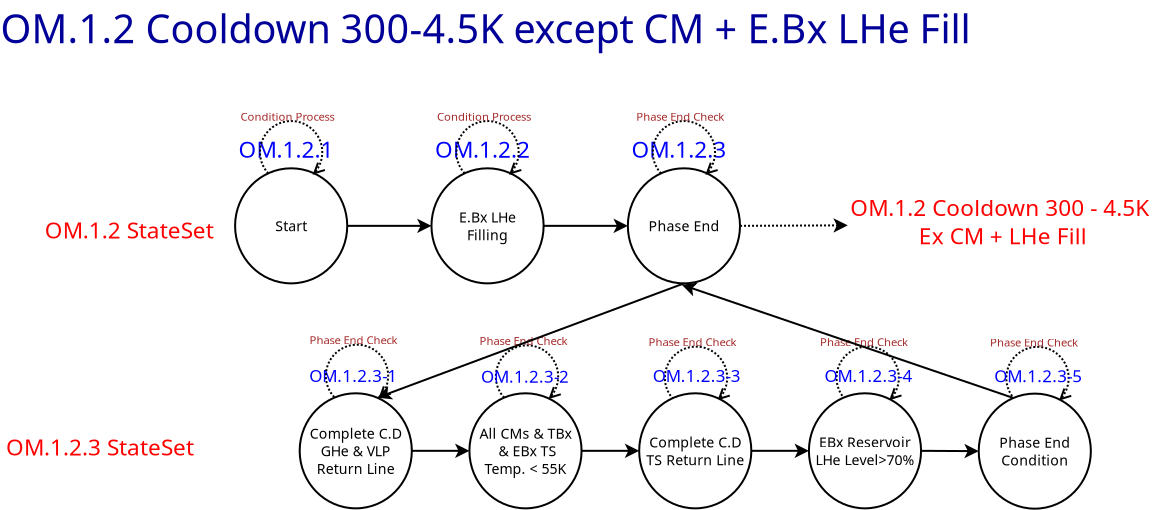 <?xml version="1.0" encoding="UTF-8"?>
<dia:diagram xmlns:dia="http://www.lysator.liu.se/~alla/dia/">
  <dia:layer name="배경" visible="true" active="true">
    <dia:object type="Standard - Text" version="1" id="O0">
      <dia:attribute name="obj_pos">
        <dia:point val="26.037,8.918"/>
      </dia:attribute>
      <dia:attribute name="obj_bb">
        <dia:rectangle val="21.978,8.185;30.13,9.65"/>
      </dia:attribute>
      <dia:attribute name="text">
        <dia:composite type="text">
          <dia:attribute name="string">
            <dia:string>#OM.1.2 StateSet#</dia:string>
          </dia:attribute>
          <dia:attribute name="font">
            <dia:font family="sans" style="0" name="Helvetica"/>
          </dia:attribute>
          <dia:attribute name="height">
            <dia:real val="1.411"/>
          </dia:attribute>
          <dia:attribute name="pos">
            <dia:point val="26.037,9.35"/>
          </dia:attribute>
          <dia:attribute name="color">
            <dia:color val="#ff0000"/>
          </dia:attribute>
          <dia:attribute name="alignment">
            <dia:enum val="1"/>
          </dia:attribute>
        </dia:composite>
      </dia:attribute>
      <dia:attribute name="valign">
        <dia:enum val="2"/>
      </dia:attribute>
    </dia:object>
    <dia:object type="Standard - Text" version="1" id="O1">
      <dia:attribute name="obj_pos">
        <dia:point val="43.846,-1.169"/>
      </dia:attribute>
      <dia:attribute name="obj_bb">
        <dia:rectangle val="20.324,-2.45;67.428,0.111"/>
      </dia:attribute>
      <dia:attribute name="text">
        <dia:composite type="text">
          <dia:attribute name="string">
            <dia:string>#OM.1.2 Cooldown 300-4.5K except CM + E.Bx LHe Fill#</dia:string>
          </dia:attribute>
          <dia:attribute name="font">
            <dia:font family="sans" style="0" name="Helvetica"/>
          </dia:attribute>
          <dia:attribute name="height">
            <dia:real val="2.469"/>
          </dia:attribute>
          <dia:attribute name="pos">
            <dia:point val="43.846,-0.415"/>
          </dia:attribute>
          <dia:attribute name="color">
            <dia:color val="#000099"/>
          </dia:attribute>
          <dia:attribute name="alignment">
            <dia:enum val="1"/>
          </dia:attribute>
        </dia:composite>
      </dia:attribute>
      <dia:attribute name="valign">
        <dia:enum val="2"/>
      </dia:attribute>
    </dia:object>
    <dia:object type="Standard - Line" version="0" id="O2">
      <dia:attribute name="obj_pos">
        <dia:point val="61.961,8.702"/>
      </dia:attribute>
      <dia:attribute name="obj_bb">
        <dia:rectangle val="56.522,8.344;62.012,9.067"/>
      </dia:attribute>
      <dia:attribute name="conn_endpoints">
        <dia:point val="61.961,8.702"/>
        <dia:point val="56.572,8.727"/>
      </dia:attribute>
      <dia:attribute name="numcp">
        <dia:int val="1"/>
      </dia:attribute>
      <dia:attribute name="line_style">
        <dia:enum val="4"/>
      </dia:attribute>
      <dia:attribute name="start_arrow">
        <dia:enum val="22"/>
      </dia:attribute>
      <dia:attribute name="start_arrow_length">
        <dia:real val="0.5"/>
      </dia:attribute>
      <dia:attribute name="start_arrow_width">
        <dia:real val="0.5"/>
      </dia:attribute>
      <dia:connections>
        <dia:connection handle="1" to="O16" connection="0"/>
      </dia:connections>
    </dia:object>
    <dia:object type="Standard - Text" version="1" id="O3">
      <dia:attribute name="obj_pos">
        <dia:point val="69.714,8.504"/>
      </dia:attribute>
      <dia:attribute name="obj_bb">
        <dia:rectangle val="62.353,7.118;77.075,9.891"/>
      </dia:attribute>
      <dia:attribute name="text">
        <dia:composite type="text">
          <dia:attribute name="string">
            <dia:string>#OM.1.2 Cooldown 300 - 4.5K 
Ex CM + LHe Fill#</dia:string>
          </dia:attribute>
          <dia:attribute name="font">
            <dia:font family="sans" style="0" name="Helvetica"/>
          </dia:attribute>
          <dia:attribute name="height">
            <dia:real val="1.411"/>
          </dia:attribute>
          <dia:attribute name="pos">
            <dia:point val="69.714,8.248"/>
          </dia:attribute>
          <dia:attribute name="color">
            <dia:color val="#ff0000"/>
          </dia:attribute>
          <dia:attribute name="alignment">
            <dia:enum val="1"/>
          </dia:attribute>
        </dia:composite>
      </dia:attribute>
      <dia:attribute name="valign">
        <dia:enum val="2"/>
      </dia:attribute>
    </dia:object>
    <dia:group>
      <dia:object type="Flowchart - Ellipse" version="0" id="O4">
        <dia:attribute name="obj_pos">
          <dia:point val="31.327,5.85"/>
        </dia:attribute>
        <dia:attribute name="obj_bb">
          <dia:rectangle val="31.277,5.8;36.984,11.654"/>
        </dia:attribute>
        <dia:attribute name="elem_corner">
          <dia:point val="31.327,5.85"/>
        </dia:attribute>
        <dia:attribute name="elem_width">
          <dia:real val="5.607"/>
        </dia:attribute>
        <dia:attribute name="elem_height">
          <dia:real val="5.753"/>
        </dia:attribute>
        <dia:attribute name="show_background">
          <dia:boolean val="true"/>
        </dia:attribute>
        <dia:attribute name="padding">
          <dia:real val="0.354"/>
        </dia:attribute>
        <dia:attribute name="text">
          <dia:composite type="text">
            <dia:attribute name="string">
              <dia:string>##</dia:string>
            </dia:attribute>
            <dia:attribute name="font">
              <dia:font family="sans" style="0" name="Helvetica"/>
            </dia:attribute>
            <dia:attribute name="height">
              <dia:real val="0.8"/>
            </dia:attribute>
            <dia:attribute name="pos">
              <dia:point val="34.131,8.967"/>
            </dia:attribute>
            <dia:attribute name="color">
              <dia:color val="#000000"/>
            </dia:attribute>
            <dia:attribute name="alignment">
              <dia:enum val="1"/>
            </dia:attribute>
          </dia:composite>
        </dia:attribute>
      </dia:object>
      <dia:object type="Standard - Text" version="1" id="O5">
        <dia:attribute name="obj_pos">
          <dia:point val="34.131,8.727"/>
        </dia:attribute>
        <dia:attribute name="obj_bb">
          <dia:rectangle val="33.387,8.302;34.874,9.152"/>
        </dia:attribute>
        <dia:attribute name="text">
          <dia:composite type="text">
            <dia:attribute name="string">
              <dia:string>#Start#</dia:string>
            </dia:attribute>
            <dia:attribute name="font">
              <dia:font family="sans" style="0" name="Helvetica"/>
            </dia:attribute>
            <dia:attribute name="height">
              <dia:real val="0.882"/>
            </dia:attribute>
            <dia:attribute name="pos">
              <dia:point val="34.131,9.007"/>
            </dia:attribute>
            <dia:attribute name="color">
              <dia:color val="#000000"/>
            </dia:attribute>
            <dia:attribute name="alignment">
              <dia:enum val="1"/>
            </dia:attribute>
          </dia:composite>
        </dia:attribute>
        <dia:attribute name="valign">
          <dia:enum val="2"/>
        </dia:attribute>
        <dia:connections>
          <dia:connection handle="0" to="O4" connection="16"/>
        </dia:connections>
      </dia:object>
    </dia:group>
    <dia:object type="Standard - Line" version="0" id="O6">
      <dia:attribute name="obj_pos">
        <dia:point val="41.146,8.727"/>
      </dia:attribute>
      <dia:attribute name="obj_bb">
        <dia:rectangle val="36.884,8.365;41.196,9.089"/>
      </dia:attribute>
      <dia:attribute name="conn_endpoints">
        <dia:point val="41.146,8.727"/>
        <dia:point val="36.934,8.727"/>
      </dia:attribute>
      <dia:attribute name="numcp">
        <dia:int val="1"/>
      </dia:attribute>
      <dia:attribute name="start_arrow">
        <dia:enum val="22"/>
      </dia:attribute>
      <dia:attribute name="start_arrow_length">
        <dia:real val="0.5"/>
      </dia:attribute>
      <dia:attribute name="start_arrow_width">
        <dia:real val="0.5"/>
      </dia:attribute>
      <dia:connections>
        <dia:connection handle="0" to="O11" connection="8"/>
        <dia:connection handle="1" to="O4" connection="0"/>
      </dia:connections>
    </dia:object>
    <dia:object type="Standard - Line" version="0" id="O7">
      <dia:attribute name="obj_pos">
        <dia:point val="50.965,8.727"/>
      </dia:attribute>
      <dia:attribute name="obj_bb">
        <dia:rectangle val="46.703,8.365;51.016,9.089"/>
      </dia:attribute>
      <dia:attribute name="conn_endpoints">
        <dia:point val="50.965,8.727"/>
        <dia:point val="46.753,8.727"/>
      </dia:attribute>
      <dia:attribute name="numcp">
        <dia:int val="1"/>
      </dia:attribute>
      <dia:attribute name="start_arrow">
        <dia:enum val="22"/>
      </dia:attribute>
      <dia:attribute name="start_arrow_length">
        <dia:real val="0.5"/>
      </dia:attribute>
      <dia:attribute name="start_arrow_width">
        <dia:real val="0.5"/>
      </dia:attribute>
      <dia:connections>
        <dia:connection handle="0" to="O16" connection="8"/>
        <dia:connection handle="1" to="O11" connection="0"/>
      </dia:connections>
    </dia:object>
    <dia:group>
      <dia:object type="Standard - Text" version="1" id="O8">
        <dia:attribute name="obj_pos">
          <dia:point val="33.877,4.89"/>
        </dia:attribute>
        <dia:attribute name="obj_bb">
          <dia:rectangle val="31.602,4.209;36.152,5.571"/>
        </dia:attribute>
        <dia:attribute name="text">
          <dia:composite type="text">
            <dia:attribute name="string">
              <dia:string>#OM.1.2.1#</dia:string>
            </dia:attribute>
            <dia:attribute name="font">
              <dia:font family="sans" style="0" name="Helvetica"/>
            </dia:attribute>
            <dia:attribute name="height">
              <dia:real val="1.411"/>
            </dia:attribute>
            <dia:attribute name="pos">
              <dia:point val="33.877,5.339"/>
            </dia:attribute>
            <dia:attribute name="color">
              <dia:color val="#0000ff"/>
            </dia:attribute>
            <dia:attribute name="alignment">
              <dia:enum val="1"/>
            </dia:attribute>
          </dia:composite>
        </dia:attribute>
        <dia:attribute name="valign">
          <dia:enum val="2"/>
        </dia:attribute>
      </dia:object>
      <dia:object type="Standard - Arc" version="0" id="O9">
        <dia:attribute name="obj_pos">
          <dia:point val="35.202,6.174"/>
        </dia:attribute>
        <dia:attribute name="obj_bb">
          <dia:rectangle val="32.521,3.436;35.909,6.224"/>
        </dia:attribute>
        <dia:attribute name="conn_endpoints">
          <dia:point val="35.202,6.174"/>
          <dia:point val="33.056,6.174"/>
        </dia:attribute>
        <dia:attribute name="curve_distance">
          <dia:real val="2.687"/>
        </dia:attribute>
        <dia:attribute name="line_width">
          <dia:real val="0.1"/>
        </dia:attribute>
        <dia:attribute name="line_style">
          <dia:enum val="4"/>
        </dia:attribute>
        <dia:attribute name="start_arrow">
          <dia:enum val="1"/>
        </dia:attribute>
        <dia:attribute name="start_arrow_length">
          <dia:real val="0.5"/>
        </dia:attribute>
        <dia:attribute name="start_arrow_width">
          <dia:real val="0.5"/>
        </dia:attribute>
      </dia:object>
      <dia:object type="Standard - Text" version="1" id="O10">
        <dia:attribute name="obj_pos">
          <dia:point val="33.949,3.25"/>
        </dia:attribute>
        <dia:attribute name="obj_bb">
          <dia:rectangle val="31.744,2.883;36.171,3.617"/>
        </dia:attribute>
        <dia:attribute name="text">
          <dia:composite type="text">
            <dia:attribute name="string">
              <dia:string>#Condition Process#</dia:string>
            </dia:attribute>
            <dia:attribute name="font">
              <dia:font family="sans" style="0" name="Helvetica"/>
            </dia:attribute>
            <dia:attribute name="height">
              <dia:real val="0.706"/>
            </dia:attribute>
            <dia:attribute name="pos">
              <dia:point val="33.949,3.465"/>
            </dia:attribute>
            <dia:attribute name="color">
              <dia:color val="#a52a2a"/>
            </dia:attribute>
            <dia:attribute name="alignment">
              <dia:enum val="1"/>
            </dia:attribute>
          </dia:composite>
        </dia:attribute>
        <dia:attribute name="valign">
          <dia:enum val="2"/>
        </dia:attribute>
      </dia:object>
    </dia:group>
    <dia:group>
      <dia:group>
        <dia:object type="Flowchart - Ellipse" version="0" id="O11">
          <dia:attribute name="obj_pos">
            <dia:point val="41.146,5.85"/>
          </dia:attribute>
          <dia:attribute name="obj_bb">
            <dia:rectangle val="41.096,5.8;46.803,11.654"/>
          </dia:attribute>
          <dia:attribute name="elem_corner">
            <dia:point val="41.146,5.85"/>
          </dia:attribute>
          <dia:attribute name="elem_width">
            <dia:real val="5.607"/>
          </dia:attribute>
          <dia:attribute name="elem_height">
            <dia:real val="5.753"/>
          </dia:attribute>
          <dia:attribute name="show_background">
            <dia:boolean val="true"/>
          </dia:attribute>
          <dia:attribute name="padding">
            <dia:real val="0.354"/>
          </dia:attribute>
          <dia:attribute name="text">
            <dia:composite type="text">
              <dia:attribute name="string">
                <dia:string>##</dia:string>
              </dia:attribute>
              <dia:attribute name="font">
                <dia:font family="sans" style="0" name="Helvetica"/>
              </dia:attribute>
              <dia:attribute name="height">
                <dia:real val="0.8"/>
              </dia:attribute>
              <dia:attribute name="pos">
                <dia:point val="43.95,8.967"/>
              </dia:attribute>
              <dia:attribute name="color">
                <dia:color val="#000000"/>
              </dia:attribute>
              <dia:attribute name="alignment">
                <dia:enum val="1"/>
              </dia:attribute>
            </dia:composite>
          </dia:attribute>
        </dia:object>
        <dia:object type="Standard - Text" version="1" id="O12">
          <dia:attribute name="obj_pos">
            <dia:point val="43.95,8.727"/>
          </dia:attribute>
          <dia:attribute name="obj_bb">
            <dia:rectangle val="42.556,7.829;45.365,9.625"/>
          </dia:attribute>
          <dia:attribute name="text">
            <dia:composite type="text">
              <dia:attribute name="string">
                <dia:string>#E.Bx LHe
Filling#</dia:string>
              </dia:attribute>
              <dia:attribute name="font">
                <dia:font family="sans" style="0" name="Helvetica"/>
              </dia:attribute>
              <dia:attribute name="height">
                <dia:real val="0.882"/>
              </dia:attribute>
              <dia:attribute name="pos">
                <dia:point val="43.95,8.556"/>
              </dia:attribute>
              <dia:attribute name="color">
                <dia:color val="#000000"/>
              </dia:attribute>
              <dia:attribute name="alignment">
                <dia:enum val="1"/>
              </dia:attribute>
            </dia:composite>
          </dia:attribute>
          <dia:attribute name="valign">
            <dia:enum val="2"/>
          </dia:attribute>
          <dia:connections>
            <dia:connection handle="0" to="O11" connection="16"/>
          </dia:connections>
        </dia:object>
      </dia:group>
      <dia:group>
        <dia:object type="Standard - Text" version="1" id="O13">
          <dia:attribute name="obj_pos">
            <dia:point val="43.696,4.89"/>
          </dia:attribute>
          <dia:attribute name="obj_bb">
            <dia:rectangle val="41.421,4.158;46.005,5.622"/>
          </dia:attribute>
          <dia:attribute name="text">
            <dia:composite type="text">
              <dia:attribute name="string">
                <dia:string>#OM.1.2.2#</dia:string>
              </dia:attribute>
              <dia:attribute name="font">
                <dia:font family="sans" style="0" name="Helvetica"/>
              </dia:attribute>
              <dia:attribute name="height">
                <dia:real val="1.411"/>
              </dia:attribute>
              <dia:attribute name="pos">
                <dia:point val="43.696,5.322"/>
              </dia:attribute>
              <dia:attribute name="color">
                <dia:color val="#0000ff"/>
              </dia:attribute>
              <dia:attribute name="alignment">
                <dia:enum val="1"/>
              </dia:attribute>
            </dia:composite>
          </dia:attribute>
          <dia:attribute name="valign">
            <dia:enum val="2"/>
          </dia:attribute>
        </dia:object>
        <dia:object type="Standard - Arc" version="0" id="O14">
          <dia:attribute name="obj_pos">
            <dia:point val="45.021,6.174"/>
          </dia:attribute>
          <dia:attribute name="obj_bb">
            <dia:rectangle val="42.34,3.436;45.728,6.224"/>
          </dia:attribute>
          <dia:attribute name="conn_endpoints">
            <dia:point val="45.021,6.174"/>
            <dia:point val="42.875,6.174"/>
          </dia:attribute>
          <dia:attribute name="curve_distance">
            <dia:real val="2.687"/>
          </dia:attribute>
          <dia:attribute name="line_width">
            <dia:real val="0.1"/>
          </dia:attribute>
          <dia:attribute name="line_style">
            <dia:enum val="4"/>
          </dia:attribute>
          <dia:attribute name="start_arrow">
            <dia:enum val="1"/>
          </dia:attribute>
          <dia:attribute name="start_arrow_length">
            <dia:real val="0.5"/>
          </dia:attribute>
          <dia:attribute name="start_arrow_width">
            <dia:real val="0.5"/>
          </dia:attribute>
        </dia:object>
        <dia:object type="Standard - Text" version="1" id="O15">
          <dia:attribute name="obj_pos">
            <dia:point val="43.768,3.25"/>
          </dia:attribute>
          <dia:attribute name="obj_bb">
            <dia:rectangle val="41.563,2.883;45.99,3.617"/>
          </dia:attribute>
          <dia:attribute name="text">
            <dia:composite type="text">
              <dia:attribute name="string">
                <dia:string>#Condition Process#</dia:string>
              </dia:attribute>
              <dia:attribute name="font">
                <dia:font family="sans" style="0" name="Helvetica"/>
              </dia:attribute>
              <dia:attribute name="height">
                <dia:real val="0.706"/>
              </dia:attribute>
              <dia:attribute name="pos">
                <dia:point val="43.768,3.465"/>
              </dia:attribute>
              <dia:attribute name="color">
                <dia:color val="#a52a2a"/>
              </dia:attribute>
              <dia:attribute name="alignment">
                <dia:enum val="1"/>
              </dia:attribute>
            </dia:composite>
          </dia:attribute>
          <dia:attribute name="valign">
            <dia:enum val="2"/>
          </dia:attribute>
        </dia:object>
      </dia:group>
    </dia:group>
    <dia:group>
      <dia:group>
        <dia:object type="Flowchart - Ellipse" version="0" id="O16">
          <dia:attribute name="obj_pos">
            <dia:point val="50.965,5.85"/>
          </dia:attribute>
          <dia:attribute name="obj_bb">
            <dia:rectangle val="50.916,5.8;56.622,11.654"/>
          </dia:attribute>
          <dia:attribute name="elem_corner">
            <dia:point val="50.965,5.85"/>
          </dia:attribute>
          <dia:attribute name="elem_width">
            <dia:real val="5.607"/>
          </dia:attribute>
          <dia:attribute name="elem_height">
            <dia:real val="5.753"/>
          </dia:attribute>
          <dia:attribute name="show_background">
            <dia:boolean val="true"/>
          </dia:attribute>
          <dia:attribute name="padding">
            <dia:real val="0.354"/>
          </dia:attribute>
          <dia:attribute name="text">
            <dia:composite type="text">
              <dia:attribute name="string">
                <dia:string>##</dia:string>
              </dia:attribute>
              <dia:attribute name="font">
                <dia:font family="sans" style="0" name="Helvetica"/>
              </dia:attribute>
              <dia:attribute name="height">
                <dia:real val="0.8"/>
              </dia:attribute>
              <dia:attribute name="pos">
                <dia:point val="53.769,8.967"/>
              </dia:attribute>
              <dia:attribute name="color">
                <dia:color val="#000000"/>
              </dia:attribute>
              <dia:attribute name="alignment">
                <dia:enum val="1"/>
              </dia:attribute>
            </dia:composite>
          </dia:attribute>
        </dia:object>
        <dia:object type="Standard - Text" version="1" id="O17">
          <dia:attribute name="obj_pos">
            <dia:point val="53.769,8.727"/>
          </dia:attribute>
          <dia:attribute name="obj_bb">
            <dia:rectangle val="52.153,8.302;55.385,9.152"/>
          </dia:attribute>
          <dia:attribute name="text">
            <dia:composite type="text">
              <dia:attribute name="string">
                <dia:string>#Phase End#</dia:string>
              </dia:attribute>
              <dia:attribute name="font">
                <dia:font family="sans" style="0" name="Helvetica"/>
              </dia:attribute>
              <dia:attribute name="height">
                <dia:real val="0.882"/>
              </dia:attribute>
              <dia:attribute name="pos">
                <dia:point val="53.769,9.007"/>
              </dia:attribute>
              <dia:attribute name="color">
                <dia:color val="#000000"/>
              </dia:attribute>
              <dia:attribute name="alignment">
                <dia:enum val="1"/>
              </dia:attribute>
            </dia:composite>
          </dia:attribute>
          <dia:attribute name="valign">
            <dia:enum val="2"/>
          </dia:attribute>
          <dia:connections>
            <dia:connection handle="0" to="O16" connection="16"/>
          </dia:connections>
        </dia:object>
      </dia:group>
      <dia:group>
        <dia:object type="Standard - Text" version="1" id="O18">
          <dia:attribute name="obj_pos">
            <dia:point val="53.515,4.89"/>
          </dia:attribute>
          <dia:attribute name="obj_bb">
            <dia:rectangle val="51.24,4.158;55.824,5.622"/>
          </dia:attribute>
          <dia:attribute name="text">
            <dia:composite type="text">
              <dia:attribute name="string">
                <dia:string>#OM.1.2.3#</dia:string>
              </dia:attribute>
              <dia:attribute name="font">
                <dia:font family="sans" style="0" name="Helvetica"/>
              </dia:attribute>
              <dia:attribute name="height">
                <dia:real val="1.411"/>
              </dia:attribute>
              <dia:attribute name="pos">
                <dia:point val="53.515,5.322"/>
              </dia:attribute>
              <dia:attribute name="color">
                <dia:color val="#0000ff"/>
              </dia:attribute>
              <dia:attribute name="alignment">
                <dia:enum val="1"/>
              </dia:attribute>
            </dia:composite>
          </dia:attribute>
          <dia:attribute name="valign">
            <dia:enum val="2"/>
          </dia:attribute>
        </dia:object>
        <dia:object type="Standard - Arc" version="0" id="O19">
          <dia:attribute name="obj_pos">
            <dia:point val="54.84,6.174"/>
          </dia:attribute>
          <dia:attribute name="obj_bb">
            <dia:rectangle val="52.159,3.436;55.547,6.224"/>
          </dia:attribute>
          <dia:attribute name="conn_endpoints">
            <dia:point val="54.84,6.174"/>
            <dia:point val="52.694,6.174"/>
          </dia:attribute>
          <dia:attribute name="curve_distance">
            <dia:real val="2.687"/>
          </dia:attribute>
          <dia:attribute name="line_width">
            <dia:real val="0.1"/>
          </dia:attribute>
          <dia:attribute name="line_style">
            <dia:enum val="4"/>
          </dia:attribute>
          <dia:attribute name="start_arrow">
            <dia:enum val="1"/>
          </dia:attribute>
          <dia:attribute name="start_arrow_length">
            <dia:real val="0.5"/>
          </dia:attribute>
          <dia:attribute name="start_arrow_width">
            <dia:real val="0.5"/>
          </dia:attribute>
        </dia:object>
        <dia:object type="Standard - Text" version="1" id="O20">
          <dia:attribute name="obj_pos">
            <dia:point val="53.587,3.25"/>
          </dia:attribute>
          <dia:attribute name="obj_bb">
            <dia:rectangle val="51.452,2.909;55.722,3.591"/>
          </dia:attribute>
          <dia:attribute name="text">
            <dia:composite type="text">
              <dia:attribute name="string">
                <dia:string>#Phase End Check#</dia:string>
              </dia:attribute>
              <dia:attribute name="font">
                <dia:font family="sans" style="0" name="Helvetica"/>
              </dia:attribute>
              <dia:attribute name="height">
                <dia:real val="0.706"/>
              </dia:attribute>
              <dia:attribute name="pos">
                <dia:point val="53.587,3.474"/>
              </dia:attribute>
              <dia:attribute name="color">
                <dia:color val="#a52a2a"/>
              </dia:attribute>
              <dia:attribute name="alignment">
                <dia:enum val="1"/>
              </dia:attribute>
            </dia:composite>
          </dia:attribute>
          <dia:attribute name="valign">
            <dia:enum val="2"/>
          </dia:attribute>
        </dia:object>
      </dia:group>
    </dia:group>
    <dia:object type="Standard - Text" version="1" id="O21">
      <dia:attribute name="obj_pos">
        <dia:point val="24.576,19.773"/>
      </dia:attribute>
      <dia:attribute name="obj_bb">
        <dia:rectangle val="20.037,19.04;29.149,20.505"/>
      </dia:attribute>
      <dia:attribute name="text">
        <dia:composite type="text">
          <dia:attribute name="string">
            <dia:string>#OM.1.2.3 StateSet#</dia:string>
          </dia:attribute>
          <dia:attribute name="font">
            <dia:font family="sans" style="0" name="Helvetica"/>
          </dia:attribute>
          <dia:attribute name="height">
            <dia:real val="1.411"/>
          </dia:attribute>
          <dia:attribute name="pos">
            <dia:point val="24.576,20.204"/>
          </dia:attribute>
          <dia:attribute name="color">
            <dia:color val="#ff0000"/>
          </dia:attribute>
          <dia:attribute name="alignment">
            <dia:enum val="1"/>
          </dia:attribute>
        </dia:composite>
      </dia:attribute>
      <dia:attribute name="valign">
        <dia:enum val="2"/>
      </dia:attribute>
    </dia:object>
    <dia:object type="Standard - Line" version="0" id="O22">
      <dia:attribute name="obj_pos">
        <dia:point val="43.043,19.976"/>
      </dia:attribute>
      <dia:attribute name="obj_bb">
        <dia:rectangle val="40.112,19.614;43.093,20.338"/>
      </dia:attribute>
      <dia:attribute name="conn_endpoints">
        <dia:point val="43.043,19.976"/>
        <dia:point val="40.162,19.976"/>
      </dia:attribute>
      <dia:attribute name="numcp">
        <dia:int val="1"/>
      </dia:attribute>
      <dia:attribute name="start_arrow">
        <dia:enum val="22"/>
      </dia:attribute>
      <dia:attribute name="start_arrow_length">
        <dia:real val="0.5"/>
      </dia:attribute>
      <dia:attribute name="start_arrow_width">
        <dia:real val="0.5"/>
      </dia:attribute>
      <dia:connections>
        <dia:connection handle="0" to="O28" connection="8"/>
        <dia:connection handle="1" to="O50" connection="0"/>
      </dia:connections>
    </dia:object>
    <dia:object type="Standard - Line" version="0" id="O23">
      <dia:attribute name="obj_pos">
        <dia:point val="51.531,19.976"/>
      </dia:attribute>
      <dia:attribute name="obj_bb">
        <dia:rectangle val="48.6,19.614;51.581,20.338"/>
      </dia:attribute>
      <dia:attribute name="conn_endpoints">
        <dia:point val="51.531,19.976"/>
        <dia:point val="48.65,19.976"/>
      </dia:attribute>
      <dia:attribute name="numcp">
        <dia:int val="1"/>
      </dia:attribute>
      <dia:attribute name="start_arrow">
        <dia:enum val="22"/>
      </dia:attribute>
      <dia:attribute name="start_arrow_length">
        <dia:real val="0.5"/>
      </dia:attribute>
      <dia:attribute name="start_arrow_width">
        <dia:real val="0.5"/>
      </dia:attribute>
      <dia:connections>
        <dia:connection handle="0" to="O33" connection="8"/>
        <dia:connection handle="1" to="O28" connection="0"/>
      </dia:connections>
    </dia:object>
    <dia:object type="Standard - Line" version="0" id="O24">
      <dia:attribute name="obj_pos">
        <dia:point val="60.018,19.976"/>
      </dia:attribute>
      <dia:attribute name="obj_bb">
        <dia:rectangle val="57.087,19.614;60.068,20.338"/>
      </dia:attribute>
      <dia:attribute name="conn_endpoints">
        <dia:point val="60.018,19.976"/>
        <dia:point val="57.137,19.976"/>
      </dia:attribute>
      <dia:attribute name="numcp">
        <dia:int val="1"/>
      </dia:attribute>
      <dia:attribute name="start_arrow">
        <dia:enum val="22"/>
      </dia:attribute>
      <dia:attribute name="start_arrow_length">
        <dia:real val="0.5"/>
      </dia:attribute>
      <dia:attribute name="start_arrow_width">
        <dia:real val="0.5"/>
      </dia:attribute>
      <dia:connections>
        <dia:connection handle="0" to="O39" connection="8"/>
        <dia:connection handle="1" to="O33" connection="0"/>
      </dia:connections>
    </dia:object>
    <dia:group>
      <dia:object type="Standard - Arc" version="0" id="O25">
        <dia:attribute name="obj_pos">
          <dia:point val="46.996,17.389"/>
        </dia:attribute>
        <dia:attribute name="obj_bb">
          <dia:rectangle val="44.316,14.652;47.704,17.439"/>
        </dia:attribute>
        <dia:attribute name="conn_endpoints">
          <dia:point val="46.996,17.389"/>
          <dia:point val="44.851,17.389"/>
        </dia:attribute>
        <dia:attribute name="curve_distance">
          <dia:real val="2.687"/>
        </dia:attribute>
        <dia:attribute name="line_width">
          <dia:real val="0.1"/>
        </dia:attribute>
        <dia:attribute name="line_style">
          <dia:enum val="4"/>
        </dia:attribute>
        <dia:attribute name="start_arrow">
          <dia:enum val="1"/>
        </dia:attribute>
        <dia:attribute name="start_arrow_length">
          <dia:real val="0.5"/>
        </dia:attribute>
        <dia:attribute name="start_arrow_width">
          <dia:real val="0.5"/>
        </dia:attribute>
      </dia:object>
      <dia:object type="Standard - Text" version="1" id="O26">
        <dia:attribute name="obj_pos">
          <dia:point val="45.744,14.466"/>
        </dia:attribute>
        <dia:attribute name="obj_bb">
          <dia:rectangle val="43.609,14.124;47.879,14.807"/>
        </dia:attribute>
        <dia:attribute name="text">
          <dia:composite type="text">
            <dia:attribute name="string">
              <dia:string>#Phase End Check#</dia:string>
            </dia:attribute>
            <dia:attribute name="font">
              <dia:font family="sans" style="0" name="Helvetica"/>
            </dia:attribute>
            <dia:attribute name="height">
              <dia:real val="0.706"/>
            </dia:attribute>
            <dia:attribute name="pos">
              <dia:point val="45.744,14.69"/>
            </dia:attribute>
            <dia:attribute name="color">
              <dia:color val="#a52a2a"/>
            </dia:attribute>
            <dia:attribute name="alignment">
              <dia:enum val="1"/>
            </dia:attribute>
          </dia:composite>
        </dia:attribute>
        <dia:attribute name="valign">
          <dia:enum val="2"/>
        </dia:attribute>
      </dia:object>
      <dia:object type="Standard - Text" version="1" id="O27">
        <dia:attribute name="obj_pos">
          <dia:point val="45.824,16.244"/>
        </dia:attribute>
        <dia:attribute name="obj_bb">
          <dia:rectangle val="43.733,15.733;47.916,16.755"/>
        </dia:attribute>
        <dia:attribute name="text">
          <dia:composite type="text">
            <dia:attribute name="string">
              <dia:string>#OM.1.2.3-2#</dia:string>
            </dia:attribute>
            <dia:attribute name="font">
              <dia:font family="sans" style="0" name="Helvetica"/>
            </dia:attribute>
            <dia:attribute name="height">
              <dia:real val="1.058"/>
            </dia:attribute>
            <dia:attribute name="pos">
              <dia:point val="45.824,16.58"/>
            </dia:attribute>
            <dia:attribute name="color">
              <dia:color val="#0000ff"/>
            </dia:attribute>
            <dia:attribute name="alignment">
              <dia:enum val="1"/>
            </dia:attribute>
          </dia:composite>
        </dia:attribute>
        <dia:attribute name="valign">
          <dia:enum val="2"/>
        </dia:attribute>
      </dia:object>
    </dia:group>
    <dia:group>
      <dia:object type="Flowchart - Ellipse" version="0" id="O28">
        <dia:attribute name="obj_pos">
          <dia:point val="43.043,17.099"/>
        </dia:attribute>
        <dia:attribute name="obj_bb">
          <dia:rectangle val="42.993,17.049;48.7,22.903"/>
        </dia:attribute>
        <dia:attribute name="elem_corner">
          <dia:point val="43.043,17.099"/>
        </dia:attribute>
        <dia:attribute name="elem_width">
          <dia:real val="5.607"/>
        </dia:attribute>
        <dia:attribute name="elem_height">
          <dia:real val="5.753"/>
        </dia:attribute>
        <dia:attribute name="show_background">
          <dia:boolean val="true"/>
        </dia:attribute>
        <dia:attribute name="padding">
          <dia:real val="0.354"/>
        </dia:attribute>
        <dia:attribute name="text">
          <dia:composite type="text">
            <dia:attribute name="string">
              <dia:string>##</dia:string>
            </dia:attribute>
            <dia:attribute name="font">
              <dia:font family="sans" style="0" name="Helvetica"/>
            </dia:attribute>
            <dia:attribute name="height">
              <dia:real val="0.8"/>
            </dia:attribute>
            <dia:attribute name="pos">
              <dia:point val="45.846,20.216"/>
            </dia:attribute>
            <dia:attribute name="color">
              <dia:color val="#000000"/>
            </dia:attribute>
            <dia:attribute name="alignment">
              <dia:enum val="1"/>
            </dia:attribute>
          </dia:composite>
        </dia:attribute>
      </dia:object>
      <dia:object type="Standard - Text" version="1" id="O29">
        <dia:attribute name="obj_pos">
          <dia:point val="45.846,19.976"/>
        </dia:attribute>
        <dia:attribute name="obj_bb">
          <dia:rectangle val="43.675,18.669;48.018,21.283"/>
        </dia:attribute>
        <dia:attribute name="text">
          <dia:composite type="text">
            <dia:attribute name="string">
              <dia:string>#All CMs &amp; TBx
 &amp; EBx TS
Temp. &lt; 55K#</dia:string>
            </dia:attribute>
            <dia:attribute name="font">
              <dia:font family="sans" style="0" name="Helvetica"/>
            </dia:attribute>
            <dia:attribute name="height">
              <dia:real val="0.882"/>
            </dia:attribute>
            <dia:attribute name="pos">
              <dia:point val="45.846,19.374"/>
            </dia:attribute>
            <dia:attribute name="color">
              <dia:color val="#000000"/>
            </dia:attribute>
            <dia:attribute name="alignment">
              <dia:enum val="1"/>
            </dia:attribute>
          </dia:composite>
        </dia:attribute>
        <dia:attribute name="valign">
          <dia:enum val="2"/>
        </dia:attribute>
        <dia:connections>
          <dia:connection handle="0" to="O28" connection="16"/>
        </dia:connections>
      </dia:object>
    </dia:group>
    <dia:group>
      <dia:object type="Standard - Arc" version="0" id="O30">
        <dia:attribute name="obj_pos">
          <dia:point val="55.446,17.453"/>
        </dia:attribute>
        <dia:attribute name="obj_bb">
          <dia:rectangle val="52.766,14.716;56.154,17.503"/>
        </dia:attribute>
        <dia:attribute name="conn_endpoints">
          <dia:point val="55.446,17.453"/>
          <dia:point val="53.301,17.453"/>
        </dia:attribute>
        <dia:attribute name="curve_distance">
          <dia:real val="2.687"/>
        </dia:attribute>
        <dia:attribute name="line_width">
          <dia:real val="0.1"/>
        </dia:attribute>
        <dia:attribute name="line_style">
          <dia:enum val="4"/>
        </dia:attribute>
        <dia:attribute name="start_arrow">
          <dia:enum val="1"/>
        </dia:attribute>
        <dia:attribute name="start_arrow_length">
          <dia:real val="0.5"/>
        </dia:attribute>
        <dia:attribute name="start_arrow_width">
          <dia:real val="0.5"/>
        </dia:attribute>
      </dia:object>
      <dia:object type="Standard - Text" version="1" id="O31">
        <dia:attribute name="obj_pos">
          <dia:point val="54.194,14.529"/>
        </dia:attribute>
        <dia:attribute name="obj_bb">
          <dia:rectangle val="52.059,14.188;56.329,14.87"/>
        </dia:attribute>
        <dia:attribute name="text">
          <dia:composite type="text">
            <dia:attribute name="string">
              <dia:string>#Phase End Check#</dia:string>
            </dia:attribute>
            <dia:attribute name="font">
              <dia:font family="sans" style="0" name="Helvetica"/>
            </dia:attribute>
            <dia:attribute name="height">
              <dia:real val="0.706"/>
            </dia:attribute>
            <dia:attribute name="pos">
              <dia:point val="54.194,14.753"/>
            </dia:attribute>
            <dia:attribute name="color">
              <dia:color val="#a52a2a"/>
            </dia:attribute>
            <dia:attribute name="alignment">
              <dia:enum val="1"/>
            </dia:attribute>
          </dia:composite>
        </dia:attribute>
        <dia:attribute name="valign">
          <dia:enum val="2"/>
        </dia:attribute>
      </dia:object>
      <dia:object type="Standard - Text" version="1" id="O32">
        <dia:attribute name="obj_pos">
          <dia:point val="54.41,16.206"/>
        </dia:attribute>
        <dia:attribute name="obj_bb">
          <dia:rectangle val="52.319,15.694;56.502,16.717"/>
        </dia:attribute>
        <dia:attribute name="text">
          <dia:composite type="text">
            <dia:attribute name="string">
              <dia:string>#OM.1.2.3-3#</dia:string>
            </dia:attribute>
            <dia:attribute name="font">
              <dia:font family="sans" style="0" name="Helvetica"/>
            </dia:attribute>
            <dia:attribute name="height">
              <dia:real val="1.058"/>
            </dia:attribute>
            <dia:attribute name="pos">
              <dia:point val="54.41,16.542"/>
            </dia:attribute>
            <dia:attribute name="color">
              <dia:color val="#0000ff"/>
            </dia:attribute>
            <dia:attribute name="alignment">
              <dia:enum val="1"/>
            </dia:attribute>
          </dia:composite>
        </dia:attribute>
        <dia:attribute name="valign">
          <dia:enum val="2"/>
        </dia:attribute>
      </dia:object>
    </dia:group>
    <dia:group>
      <dia:object type="Flowchart - Ellipse" version="0" id="O33">
        <dia:attribute name="obj_pos">
          <dia:point val="51.531,17.099"/>
        </dia:attribute>
        <dia:attribute name="obj_bb">
          <dia:rectangle val="51.48,17.049;57.187,22.903"/>
        </dia:attribute>
        <dia:attribute name="elem_corner">
          <dia:point val="51.531,17.099"/>
        </dia:attribute>
        <dia:attribute name="elem_width">
          <dia:real val="5.607"/>
        </dia:attribute>
        <dia:attribute name="elem_height">
          <dia:real val="5.753"/>
        </dia:attribute>
        <dia:attribute name="show_background">
          <dia:boolean val="true"/>
        </dia:attribute>
        <dia:attribute name="padding">
          <dia:real val="0.354"/>
        </dia:attribute>
        <dia:attribute name="text">
          <dia:composite type="text">
            <dia:attribute name="string">
              <dia:string>##</dia:string>
            </dia:attribute>
            <dia:attribute name="font">
              <dia:font family="sans" style="0" name="Helvetica"/>
            </dia:attribute>
            <dia:attribute name="height">
              <dia:real val="0.8"/>
            </dia:attribute>
            <dia:attribute name="pos">
              <dia:point val="54.334,20.216"/>
            </dia:attribute>
            <dia:attribute name="color">
              <dia:color val="#000000"/>
            </dia:attribute>
            <dia:attribute name="alignment">
              <dia:enum val="1"/>
            </dia:attribute>
          </dia:composite>
        </dia:attribute>
      </dia:object>
      <dia:object type="Standard - Text" version="1" id="O34">
        <dia:attribute name="obj_pos">
          <dia:point val="54.334,19.976"/>
        </dia:attribute>
        <dia:attribute name="obj_bb">
          <dia:rectangle val="52.034,19.11;56.634,20.842"/>
        </dia:attribute>
        <dia:attribute name="text">
          <dia:composite type="text">
            <dia:attribute name="string">
              <dia:string>#Complete C.D
TS Return Line#</dia:string>
            </dia:attribute>
            <dia:attribute name="font">
              <dia:font family="sans" style="0" name="Helvetica"/>
            </dia:attribute>
            <dia:attribute name="height">
              <dia:real val="0.882"/>
            </dia:attribute>
            <dia:attribute name="pos">
              <dia:point val="54.334,19.815"/>
            </dia:attribute>
            <dia:attribute name="color">
              <dia:color val="#000000"/>
            </dia:attribute>
            <dia:attribute name="alignment">
              <dia:enum val="1"/>
            </dia:attribute>
          </dia:composite>
        </dia:attribute>
        <dia:attribute name="valign">
          <dia:enum val="2"/>
        </dia:attribute>
        <dia:connections>
          <dia:connection handle="0" to="O33" connection="16"/>
        </dia:connections>
      </dia:object>
    </dia:group>
    <dia:object type="Standard - Line" version="0" id="O35">
      <dia:attribute name="obj_pos">
        <dia:point val="68.508,19.992"/>
      </dia:attribute>
      <dia:attribute name="obj_bb">
        <dia:rectangle val="65.574,19.626;68.558,20.35"/>
      </dia:attribute>
      <dia:attribute name="conn_endpoints">
        <dia:point val="68.508,19.992"/>
        <dia:point val="65.625,19.976"/>
      </dia:attribute>
      <dia:attribute name="numcp">
        <dia:int val="1"/>
      </dia:attribute>
      <dia:attribute name="start_arrow">
        <dia:enum val="22"/>
      </dia:attribute>
      <dia:attribute name="start_arrow_length">
        <dia:real val="0.5"/>
      </dia:attribute>
      <dia:attribute name="start_arrow_width">
        <dia:real val="0.5"/>
      </dia:attribute>
      <dia:connections>
        <dia:connection handle="0" to="O44" connection="8"/>
        <dia:connection handle="1" to="O39" connection="0"/>
      </dia:connections>
    </dia:object>
    <dia:group>
      <dia:group>
        <dia:object type="Standard - Arc" version="0" id="O36">
          <dia:attribute name="obj_pos">
            <dia:point val="64.03,17.449"/>
          </dia:attribute>
          <dia:attribute name="obj_bb">
            <dia:rectangle val="61.349,14.712;64.737,17.499"/>
          </dia:attribute>
          <dia:attribute name="conn_endpoints">
            <dia:point val="64.03,17.449"/>
            <dia:point val="61.884,17.449"/>
          </dia:attribute>
          <dia:attribute name="curve_distance">
            <dia:real val="2.687"/>
          </dia:attribute>
          <dia:attribute name="line_width">
            <dia:real val="0.1"/>
          </dia:attribute>
          <dia:attribute name="line_style">
            <dia:enum val="4"/>
          </dia:attribute>
          <dia:attribute name="start_arrow">
            <dia:enum val="1"/>
          </dia:attribute>
          <dia:attribute name="start_arrow_length">
            <dia:real val="0.5"/>
          </dia:attribute>
          <dia:attribute name="start_arrow_width">
            <dia:real val="0.5"/>
          </dia:attribute>
        </dia:object>
        <dia:object type="Standard - Text" version="1" id="O37">
          <dia:attribute name="obj_pos">
            <dia:point val="62.777,14.526"/>
          </dia:attribute>
          <dia:attribute name="obj_bb">
            <dia:rectangle val="60.642,14.184;64.912,14.867"/>
          </dia:attribute>
          <dia:attribute name="text">
            <dia:composite type="text">
              <dia:attribute name="string">
                <dia:string>#Phase End Check#</dia:string>
              </dia:attribute>
              <dia:attribute name="font">
                <dia:font family="sans" style="0" name="Helvetica"/>
              </dia:attribute>
              <dia:attribute name="height">
                <dia:real val="0.706"/>
              </dia:attribute>
              <dia:attribute name="pos">
                <dia:point val="62.777,14.749"/>
              </dia:attribute>
              <dia:attribute name="color">
                <dia:color val="#a52a2a"/>
              </dia:attribute>
              <dia:attribute name="alignment">
                <dia:enum val="1"/>
              </dia:attribute>
            </dia:composite>
          </dia:attribute>
          <dia:attribute name="valign">
            <dia:enum val="2"/>
          </dia:attribute>
        </dia:object>
        <dia:object type="Standard - Text" version="1" id="O38">
          <dia:attribute name="obj_pos">
            <dia:point val="62.996,16.206"/>
          </dia:attribute>
          <dia:attribute name="obj_bb">
            <dia:rectangle val="60.905,15.694;65.087,16.717"/>
          </dia:attribute>
          <dia:attribute name="text">
            <dia:composite type="text">
              <dia:attribute name="string">
                <dia:string>#OM.1.2.3-4#</dia:string>
              </dia:attribute>
              <dia:attribute name="font">
                <dia:font family="sans" style="0" name="Helvetica"/>
              </dia:attribute>
              <dia:attribute name="height">
                <dia:real val="1.058"/>
              </dia:attribute>
              <dia:attribute name="pos">
                <dia:point val="62.996,16.542"/>
              </dia:attribute>
              <dia:attribute name="color">
                <dia:color val="#0000ff"/>
              </dia:attribute>
              <dia:attribute name="alignment">
                <dia:enum val="1"/>
              </dia:attribute>
            </dia:composite>
          </dia:attribute>
          <dia:attribute name="valign">
            <dia:enum val="2"/>
          </dia:attribute>
        </dia:object>
      </dia:group>
      <dia:group>
        <dia:object type="Flowchart - Ellipse" version="0" id="O39">
          <dia:attribute name="obj_pos">
            <dia:point val="60.018,17.099"/>
          </dia:attribute>
          <dia:attribute name="obj_bb">
            <dia:rectangle val="59.968,17.049;65.675,22.903"/>
          </dia:attribute>
          <dia:attribute name="elem_corner">
            <dia:point val="60.018,17.099"/>
          </dia:attribute>
          <dia:attribute name="elem_width">
            <dia:real val="5.607"/>
          </dia:attribute>
          <dia:attribute name="elem_height">
            <dia:real val="5.753"/>
          </dia:attribute>
          <dia:attribute name="show_background">
            <dia:boolean val="true"/>
          </dia:attribute>
          <dia:attribute name="padding">
            <dia:real val="0.354"/>
          </dia:attribute>
          <dia:attribute name="text">
            <dia:composite type="text">
              <dia:attribute name="string">
                <dia:string>##</dia:string>
              </dia:attribute>
              <dia:attribute name="font">
                <dia:font family="sans" style="0" name="Helvetica"/>
              </dia:attribute>
              <dia:attribute name="height">
                <dia:real val="0.8"/>
              </dia:attribute>
              <dia:attribute name="pos">
                <dia:point val="62.821,20.216"/>
              </dia:attribute>
              <dia:attribute name="color">
                <dia:color val="#000000"/>
              </dia:attribute>
              <dia:attribute name="alignment">
                <dia:enum val="1"/>
              </dia:attribute>
            </dia:composite>
          </dia:attribute>
        </dia:object>
        <dia:object type="Standard - Text" version="1" id="O40">
          <dia:attribute name="obj_pos">
            <dia:point val="62.821,19.976"/>
          </dia:attribute>
          <dia:attribute name="obj_bb">
            <dia:rectangle val="60.329,19.11;65.314,20.842"/>
          </dia:attribute>
          <dia:attribute name="text">
            <dia:composite type="text">
              <dia:attribute name="string">
                <dia:string>#EBx Reservoir
LHe Level&gt;70%#</dia:string>
              </dia:attribute>
              <dia:attribute name="font">
                <dia:font family="sans" style="0" name="Helvetica"/>
              </dia:attribute>
              <dia:attribute name="height">
                <dia:real val="0.882"/>
              </dia:attribute>
              <dia:attribute name="pos">
                <dia:point val="62.821,19.815"/>
              </dia:attribute>
              <dia:attribute name="color">
                <dia:color val="#000000"/>
              </dia:attribute>
              <dia:attribute name="alignment">
                <dia:enum val="1"/>
              </dia:attribute>
            </dia:composite>
          </dia:attribute>
          <dia:attribute name="valign">
            <dia:enum val="2"/>
          </dia:attribute>
          <dia:connections>
            <dia:connection handle="0" to="O39" connection="16"/>
          </dia:connections>
        </dia:object>
      </dia:group>
    </dia:group>
    <dia:group>
      <dia:object type="Standard - Arc" version="0" id="O41">
        <dia:attribute name="obj_pos">
          <dia:point val="72.52,17.465"/>
        </dia:attribute>
        <dia:attribute name="obj_bb">
          <dia:rectangle val="69.84,14.728;73.228,17.515"/>
        </dia:attribute>
        <dia:attribute name="conn_endpoints">
          <dia:point val="72.52,17.465"/>
          <dia:point val="70.374,17.465"/>
        </dia:attribute>
        <dia:attribute name="curve_distance">
          <dia:real val="2.687"/>
        </dia:attribute>
        <dia:attribute name="line_width">
          <dia:real val="0.1"/>
        </dia:attribute>
        <dia:attribute name="line_style">
          <dia:enum val="4"/>
        </dia:attribute>
        <dia:attribute name="start_arrow">
          <dia:enum val="1"/>
        </dia:attribute>
        <dia:attribute name="start_arrow_length">
          <dia:real val="0.5"/>
        </dia:attribute>
        <dia:attribute name="start_arrow_width">
          <dia:real val="0.5"/>
        </dia:attribute>
      </dia:object>
      <dia:object type="Standard - Text" version="1" id="O42">
        <dia:attribute name="obj_pos">
          <dia:point val="71.267,14.541"/>
        </dia:attribute>
        <dia:attribute name="obj_bb">
          <dia:rectangle val="69.132,14.2;73.402,14.883"/>
        </dia:attribute>
        <dia:attribute name="text">
          <dia:composite type="text">
            <dia:attribute name="string">
              <dia:string>#Phase End Check#</dia:string>
            </dia:attribute>
            <dia:attribute name="font">
              <dia:font family="sans" style="0" name="Helvetica"/>
            </dia:attribute>
            <dia:attribute name="height">
              <dia:real val="0.706"/>
            </dia:attribute>
            <dia:attribute name="pos">
              <dia:point val="71.267,14.765"/>
            </dia:attribute>
            <dia:attribute name="color">
              <dia:color val="#a52a2a"/>
            </dia:attribute>
            <dia:attribute name="alignment">
              <dia:enum val="1"/>
            </dia:attribute>
          </dia:composite>
        </dia:attribute>
        <dia:attribute name="valign">
          <dia:enum val="2"/>
        </dia:attribute>
      </dia:object>
      <dia:object type="Standard - Text" version="1" id="O43">
        <dia:attribute name="obj_pos">
          <dia:point val="71.487,16.221"/>
        </dia:attribute>
        <dia:attribute name="obj_bb">
          <dia:rectangle val="69.395,15.71;73.578,16.733"/>
        </dia:attribute>
        <dia:attribute name="text">
          <dia:composite type="text">
            <dia:attribute name="string">
              <dia:string>#OM.1.2.3-5#</dia:string>
            </dia:attribute>
            <dia:attribute name="font">
              <dia:font family="sans" style="0" name="Helvetica"/>
            </dia:attribute>
            <dia:attribute name="height">
              <dia:real val="1.058"/>
            </dia:attribute>
            <dia:attribute name="pos">
              <dia:point val="71.487,16.558"/>
            </dia:attribute>
            <dia:attribute name="color">
              <dia:color val="#0000ff"/>
            </dia:attribute>
            <dia:attribute name="alignment">
              <dia:enum val="1"/>
            </dia:attribute>
          </dia:composite>
        </dia:attribute>
        <dia:attribute name="valign">
          <dia:enum val="2"/>
        </dia:attribute>
      </dia:object>
    </dia:group>
    <dia:group>
      <dia:object type="Flowchart - Ellipse" version="0" id="O44">
        <dia:attribute name="obj_pos">
          <dia:point val="68.508,17.115"/>
        </dia:attribute>
        <dia:attribute name="obj_bb">
          <dia:rectangle val="68.458,17.065;74.165,22.919"/>
        </dia:attribute>
        <dia:attribute name="elem_corner">
          <dia:point val="68.508,17.115"/>
        </dia:attribute>
        <dia:attribute name="elem_width">
          <dia:real val="5.607"/>
        </dia:attribute>
        <dia:attribute name="elem_height">
          <dia:real val="5.753"/>
        </dia:attribute>
        <dia:attribute name="show_background">
          <dia:boolean val="true"/>
        </dia:attribute>
        <dia:attribute name="padding">
          <dia:real val="0.354"/>
        </dia:attribute>
        <dia:attribute name="text">
          <dia:composite type="text">
            <dia:attribute name="string">
              <dia:string>##</dia:string>
            </dia:attribute>
            <dia:attribute name="font">
              <dia:font family="sans" style="0" name="Helvetica"/>
            </dia:attribute>
            <dia:attribute name="height">
              <dia:real val="0.8"/>
            </dia:attribute>
            <dia:attribute name="pos">
              <dia:point val="71.312,20.232"/>
            </dia:attribute>
            <dia:attribute name="color">
              <dia:color val="#000000"/>
            </dia:attribute>
            <dia:attribute name="alignment">
              <dia:enum val="1"/>
            </dia:attribute>
          </dia:composite>
        </dia:attribute>
      </dia:object>
      <dia:object type="Standard - Text" version="1" id="O45">
        <dia:attribute name="obj_pos">
          <dia:point val="71.312,19.992"/>
        </dia:attribute>
        <dia:attribute name="obj_bb">
          <dia:rectangle val="69.695,19.126;72.928,20.858"/>
        </dia:attribute>
        <dia:attribute name="text">
          <dia:composite type="text">
            <dia:attribute name="string">
              <dia:string>#Phase End
Condition#</dia:string>
            </dia:attribute>
            <dia:attribute name="font">
              <dia:font family="sans" style="0" name="Helvetica"/>
            </dia:attribute>
            <dia:attribute name="height">
              <dia:real val="0.882"/>
            </dia:attribute>
            <dia:attribute name="pos">
              <dia:point val="71.312,19.831"/>
            </dia:attribute>
            <dia:attribute name="color">
              <dia:color val="#000000"/>
            </dia:attribute>
            <dia:attribute name="alignment">
              <dia:enum val="1"/>
            </dia:attribute>
          </dia:composite>
        </dia:attribute>
        <dia:attribute name="valign">
          <dia:enum val="2"/>
        </dia:attribute>
        <dia:connections>
          <dia:connection handle="0" to="O44" connection="16"/>
        </dia:connections>
      </dia:object>
    </dia:group>
    <dia:object type="Standard - Line" version="0" id="O46">
      <dia:attribute name="obj_pos">
        <dia:point val="38.432,17.319"/>
      </dia:attribute>
      <dia:attribute name="obj_bb">
        <dia:rectangle val="38.367,11.54;53.833,17.41"/>
      </dia:attribute>
      <dia:attribute name="conn_endpoints">
        <dia:point val="38.432,17.319"/>
        <dia:point val="53.769,11.604"/>
      </dia:attribute>
      <dia:attribute name="numcp">
        <dia:int val="1"/>
      </dia:attribute>
      <dia:attribute name="start_arrow">
        <dia:enum val="22"/>
      </dia:attribute>
      <dia:attribute name="start_arrow_length">
        <dia:real val="0.5"/>
      </dia:attribute>
      <dia:attribute name="start_arrow_width">
        <dia:real val="0.5"/>
      </dia:attribute>
      <dia:connections>
        <dia:connection handle="0" to="O50" connection="3"/>
        <dia:connection handle="1" to="O16" connection="12"/>
      </dia:connections>
    </dia:object>
    <dia:group>
      <dia:group>
        <dia:object type="Standard - Text" version="1" id="O47">
          <dia:attribute name="obj_pos">
            <dia:point val="37.238,16.206"/>
          </dia:attribute>
          <dia:attribute name="obj_bb">
            <dia:rectangle val="35.147,15.694;39.33,16.717"/>
          </dia:attribute>
          <dia:attribute name="text">
            <dia:composite type="text">
              <dia:attribute name="string">
                <dia:string>#OM.1.2.3-1#</dia:string>
              </dia:attribute>
              <dia:attribute name="font">
                <dia:font family="sans" style="0" name="Helvetica"/>
              </dia:attribute>
              <dia:attribute name="height">
                <dia:real val="1.058"/>
              </dia:attribute>
              <dia:attribute name="pos">
                <dia:point val="37.238,16.542"/>
              </dia:attribute>
              <dia:attribute name="color">
                <dia:color val="#0000ff"/>
              </dia:attribute>
              <dia:attribute name="alignment">
                <dia:enum val="1"/>
              </dia:attribute>
            </dia:composite>
          </dia:attribute>
          <dia:attribute name="valign">
            <dia:enum val="2"/>
          </dia:attribute>
        </dia:object>
        <dia:object type="Standard - Arc" version="0" id="O48">
          <dia:attribute name="obj_pos">
            <dia:point val="38.496,17.356"/>
          </dia:attribute>
          <dia:attribute name="obj_bb">
            <dia:rectangle val="35.816,14.619;39.204,17.406"/>
          </dia:attribute>
          <dia:attribute name="conn_endpoints">
            <dia:point val="38.496,17.356"/>
            <dia:point val="36.351,17.356"/>
          </dia:attribute>
          <dia:attribute name="curve_distance">
            <dia:real val="2.687"/>
          </dia:attribute>
          <dia:attribute name="line_width">
            <dia:real val="0.1"/>
          </dia:attribute>
          <dia:attribute name="line_style">
            <dia:enum val="4"/>
          </dia:attribute>
          <dia:attribute name="start_arrow">
            <dia:enum val="1"/>
          </dia:attribute>
          <dia:attribute name="start_arrow_length">
            <dia:real val="0.5"/>
          </dia:attribute>
          <dia:attribute name="start_arrow_width">
            <dia:real val="0.5"/>
          </dia:attribute>
        </dia:object>
        <dia:object type="Standard - Text" version="1" id="O49">
          <dia:attribute name="obj_pos">
            <dia:point val="37.244,14.432"/>
          </dia:attribute>
          <dia:attribute name="obj_bb">
            <dia:rectangle val="35.109,14.091;39.379,14.774"/>
          </dia:attribute>
          <dia:attribute name="text">
            <dia:composite type="text">
              <dia:attribute name="string">
                <dia:string>#Phase End Check#</dia:string>
              </dia:attribute>
              <dia:attribute name="font">
                <dia:font family="sans" style="0" name="Helvetica"/>
              </dia:attribute>
              <dia:attribute name="height">
                <dia:real val="0.706"/>
              </dia:attribute>
              <dia:attribute name="pos">
                <dia:point val="37.244,14.656"/>
              </dia:attribute>
              <dia:attribute name="color">
                <dia:color val="#a52a2a"/>
              </dia:attribute>
              <dia:attribute name="alignment">
                <dia:enum val="1"/>
              </dia:attribute>
            </dia:composite>
          </dia:attribute>
          <dia:attribute name="valign">
            <dia:enum val="2"/>
          </dia:attribute>
        </dia:object>
      </dia:group>
      <dia:group>
        <dia:object type="Flowchart - Ellipse" version="0" id="O50">
          <dia:attribute name="obj_pos">
            <dia:point val="34.556,17.099"/>
          </dia:attribute>
          <dia:attribute name="obj_bb">
            <dia:rectangle val="34.505,17.049;40.212,22.903"/>
          </dia:attribute>
          <dia:attribute name="elem_corner">
            <dia:point val="34.556,17.099"/>
          </dia:attribute>
          <dia:attribute name="elem_width">
            <dia:real val="5.607"/>
          </dia:attribute>
          <dia:attribute name="elem_height">
            <dia:real val="5.753"/>
          </dia:attribute>
          <dia:attribute name="show_background">
            <dia:boolean val="true"/>
          </dia:attribute>
          <dia:attribute name="padding">
            <dia:real val="0.354"/>
          </dia:attribute>
          <dia:attribute name="text">
            <dia:composite type="text">
              <dia:attribute name="string">
                <dia:string>##</dia:string>
              </dia:attribute>
              <dia:attribute name="font">
                <dia:font family="sans" style="0" name="Helvetica"/>
              </dia:attribute>
              <dia:attribute name="height">
                <dia:real val="0.8"/>
              </dia:attribute>
              <dia:attribute name="pos">
                <dia:point val="37.359,20.216"/>
              </dia:attribute>
              <dia:attribute name="color">
                <dia:color val="#000000"/>
              </dia:attribute>
              <dia:attribute name="alignment">
                <dia:enum val="1"/>
              </dia:attribute>
            </dia:composite>
          </dia:attribute>
        </dia:object>
        <dia:object type="Standard - Text" version="1" id="O51">
          <dia:attribute name="obj_pos">
            <dia:point val="37.359,19.976"/>
          </dia:attribute>
          <dia:attribute name="obj_bb">
            <dia:rectangle val="35.231,18.669;39.486,21.283"/>
          </dia:attribute>
          <dia:attribute name="text">
            <dia:composite type="text">
              <dia:attribute name="string">
                <dia:string>#Complete C.D
GHe &amp; VLP
Return Line#</dia:string>
              </dia:attribute>
              <dia:attribute name="font">
                <dia:font family="sans" style="0" name="Helvetica"/>
              </dia:attribute>
              <dia:attribute name="height">
                <dia:real val="0.882"/>
              </dia:attribute>
              <dia:attribute name="pos">
                <dia:point val="37.359,19.374"/>
              </dia:attribute>
              <dia:attribute name="color">
                <dia:color val="#000000"/>
              </dia:attribute>
              <dia:attribute name="alignment">
                <dia:enum val="1"/>
              </dia:attribute>
            </dia:composite>
          </dia:attribute>
          <dia:attribute name="valign">
            <dia:enum val="2"/>
          </dia:attribute>
          <dia:connections>
            <dia:connection handle="0" to="O50" connection="16"/>
          </dia:connections>
        </dia:object>
      </dia:group>
    </dia:group>
    <dia:object type="Standard - Line" version="0" id="O52">
      <dia:attribute name="obj_pos">
        <dia:point val="70.239,17.334"/>
      </dia:attribute>
      <dia:attribute name="obj_bb">
        <dia:rectangle val="53.558,11.529;70.302,17.398"/>
      </dia:attribute>
      <dia:attribute name="conn_endpoints">
        <dia:point val="70.239,17.334"/>
        <dia:point val="53.664,11.675"/>
      </dia:attribute>
      <dia:attribute name="numcp">
        <dia:int val="1"/>
      </dia:attribute>
      <dia:attribute name="end_arrow">
        <dia:enum val="22"/>
      </dia:attribute>
      <dia:attribute name="end_arrow_length">
        <dia:real val="0.5"/>
      </dia:attribute>
      <dia:attribute name="end_arrow_width">
        <dia:real val="0.5"/>
      </dia:attribute>
      <dia:connections>
        <dia:connection handle="0" to="O44" connection="5"/>
      </dia:connections>
    </dia:object>
  </dia:layer>
</dia:diagram>
